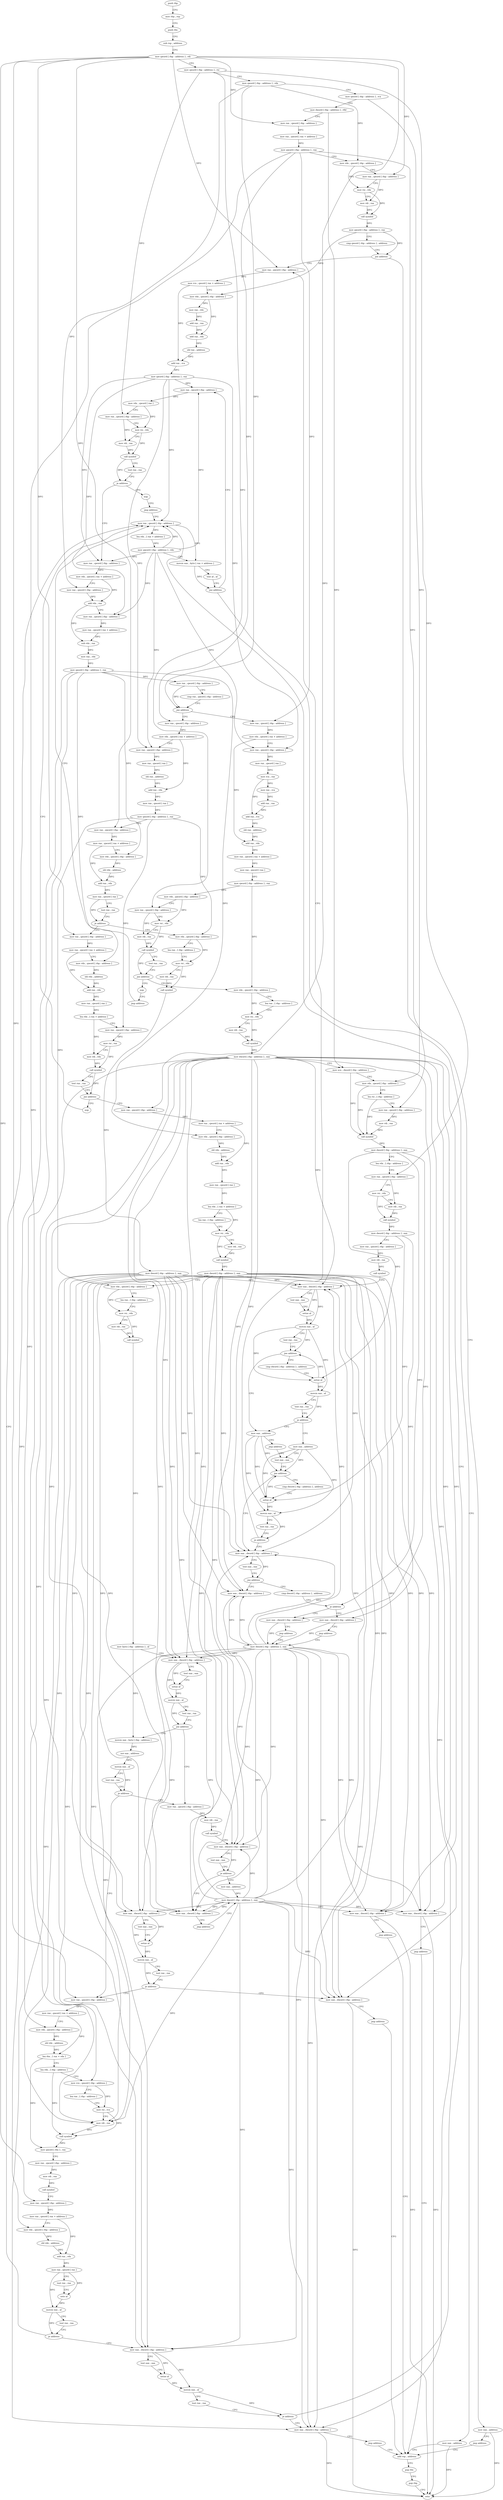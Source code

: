 digraph "func" {
"4317716" [label = "push rbp" ]
"4317717" [label = "mov rbp , rsp" ]
"4317720" [label = "push rbx" ]
"4317721" [label = "sub rsp , address" ]
"4317728" [label = "mov qword [ rbp - address ] , rdi" ]
"4317735" [label = "mov qword [ rbp - address ] , rsi" ]
"4317742" [label = "mov qword [ rbp - address ] , rdx" ]
"4317749" [label = "mov qword [ rbp - address ] , rcx" ]
"4317756" [label = "mov dword [ rbp - address ] , r8d" ]
"4317763" [label = "mov rax , qword [ rbp - address ]" ]
"4317770" [label = "mov rax , qword [ rax + address ]" ]
"4317777" [label = "mov qword [ rbp - address ] , rax" ]
"4317781" [label = "mov rdx , qword [ rbp - address ]" ]
"4317788" [label = "mov rax , qword [ rbp - address ]" ]
"4317795" [label = "mov rsi , rdx" ]
"4317798" [label = "mov rdi , rax" ]
"4317801" [label = "call symbol" ]
"4317806" [label = "mov qword [ rbp - address ] , rax" ]
"4317810" [label = "cmp qword [ rbp - address ] , address" ]
"4317815" [label = "jne address" ]
"4317827" [label = "mov rax , qword [ rbp - address ]" ]
"4317817" [label = "mov eax , address" ]
"4317834" [label = "mov rcx , qword [ rax + address ]" ]
"4317841" [label = "mov rdx , qword [ rbp - address ]" ]
"4317845" [label = "mov rax , rdx" ]
"4317848" [label = "add rax , rax" ]
"4317851" [label = "add rax , rdx" ]
"4317854" [label = "shl rax , address" ]
"4317858" [label = "add rax , rcx" ]
"4317861" [label = "mov qword [ rbp - address ] , rax" ]
"4317865" [label = "mov rax , qword [ rbp - address ]" ]
"4317822" [label = "jmp address" ]
"4318696" [label = "add rsp , address" ]
"4318660" [label = "nop" ]
"4318661" [label = "jmp address" ]
"4318667" [label = "mov rax , qword [ rbp - address ]" ]
"4317899" [label = "mov rax , qword [ rbp - address ]" ]
"4317903" [label = "mov rdx , qword [ rax + address ]" ]
"4317907" [label = "mov rax , qword [ rbp - address ]" ]
"4317914" [label = "add rdx , rax" ]
"4317917" [label = "mov rax , qword [ rbp - address ]" ]
"4317921" [label = "mov rax , qword [ rax + address ]" ]
"4317925" [label = "sub rdx , rax" ]
"4317928" [label = "mov rax , rdx" ]
"4317931" [label = "mov qword [ rbp - address ] , rax" ]
"4317935" [label = "mov rax , qword [ rbp - address ]" ]
"4317939" [label = "cmp rax , qword [ rbp - address ]" ]
"4317946" [label = "jne address" ]
"4318222" [label = "mov rax , qword [ rbp - address ]" ]
"4317952" [label = "mov rax , qword [ rbp - address ]" ]
"4318703" [label = "pop rbx" ]
"4318704" [label = "pop rbp" ]
"4318705" [label = "retn" ]
"4318671" [label = "lea rdx , [ rax + address ]" ]
"4318675" [label = "mov qword [ rbp - address ] , rdx" ]
"4318679" [label = "movzx eax , byte [ rax + address ]" ]
"4318683" [label = "test al , al" ]
"4318685" [label = "jne address" ]
"4318691" [label = "mov eax , address" ]
"4318226" [label = "mov rdx , qword [ rax + address ]" ]
"4318230" [label = "mov rax , qword [ rbp - address ]" ]
"4318234" [label = "mov rax , qword [ rax ]" ]
"4318237" [label = "shl rax , address" ]
"4318241" [label = "add rax , rdx" ]
"4318244" [label = "mov rax , qword [ rax ]" ]
"4318247" [label = "mov qword [ rbp - address ] , rax" ]
"4318251" [label = "mov rax , qword [ rbp - address ]" ]
"4318258" [label = "mov rax , qword [ rax + address ]" ]
"4318265" [label = "mov rdx , qword [ rbp - address ]" ]
"4318269" [label = "shl rdx , address" ]
"4318273" [label = "add rax , rdx" ]
"4318276" [label = "mov rax , qword [ rax ]" ]
"4318279" [label = "test rax , rax" ]
"4318282" [label = "je address" ]
"4318487" [label = "mov rdx , qword [ rbp - address ]" ]
"4318288" [label = "mov rax , qword [ rbp - address ]" ]
"4317956" [label = "mov rdx , qword [ rax + address ]" ]
"4317960" [label = "mov rax , qword [ rbp - address ]" ]
"4317964" [label = "mov rax , qword [ rax ]" ]
"4317967" [label = "mov rcx , rax" ]
"4317970" [label = "mov rax , rcx" ]
"4317973" [label = "add rax , rax" ]
"4317976" [label = "add rax , rcx" ]
"4317979" [label = "shl rax , address" ]
"4317983" [label = "add rax , rdx" ]
"4317986" [label = "mov rax , qword [ rax + address ]" ]
"4317990" [label = "mov rax , qword [ rax ]" ]
"4317993" [label = "mov qword [ rbp - address ] , rax" ]
"4317997" [label = "mov rdx , qword [ rbp - address ]" ]
"4318001" [label = "mov rax , qword [ rbp - address ]" ]
"4318008" [label = "mov rsi , rdx" ]
"4318011" [label = "mov rdi , rax" ]
"4318014" [label = "call symbol" ]
"4318019" [label = "test rax , rax" ]
"4318022" [label = "jne address" ]
"4318663" [label = "nop" ]
"4318028" [label = "mov rdx , qword [ rbp - address ]" ]
"4317869" [label = "mov rdx , qword [ rax ]" ]
"4317872" [label = "mov rax , qword [ rbp - address ]" ]
"4317879" [label = "mov rsi , rdx" ]
"4317882" [label = "mov rdi , rax" ]
"4317885" [label = "call symbol" ]
"4317890" [label = "test rax , rax" ]
"4317893" [label = "je address" ]
"4318491" [label = "lea rax , [ rbp - address ]" ]
"4318495" [label = "mov rsi , rdx" ]
"4318498" [label = "mov rdi , rax" ]
"4318501" [label = "call symbol" ]
"4318506" [label = "mov dword [ rbp - address ] , eax" ]
"4318509" [label = "mov eax , dword [ rbp - address ]" ]
"4318512" [label = "test eax , eax" ]
"4318514" [label = "setne al" ]
"4318517" [label = "movzx eax , al" ]
"4318520" [label = "test rax , rax" ]
"4318523" [label = "je address" ]
"4318533" [label = "mov rax , qword [ rbp - address ]" ]
"4318525" [label = "mov eax , dword [ rbp - address ]" ]
"4318295" [label = "mov rax , qword [ rax + address ]" ]
"4318302" [label = "mov rdx , qword [ rbp - address ]" ]
"4318306" [label = "shl rdx , address" ]
"4318310" [label = "add rax , rdx" ]
"4318313" [label = "mov rax , qword [ rax ]" ]
"4318316" [label = "lea rdx , [ rax + address ]" ]
"4318320" [label = "mov rax , qword [ rbp - address ]" ]
"4318324" [label = "mov rsi , rax" ]
"4318327" [label = "mov rdi , rdx" ]
"4318330" [label = "call symbol" ]
"4318335" [label = "test rax , rax" ]
"4318338" [label = "jne address" ]
"4318666" [label = "nop" ]
"4318344" [label = "mov rax , qword [ rbp - address ]" ]
"4318664" [label = "jmp address" ]
"4318032" [label = "lea rax , [ rbp - address ]" ]
"4318036" [label = "mov rsi , rdx" ]
"4318039" [label = "mov rdi , rax" ]
"4318042" [label = "call symbol" ]
"4318047" [label = "mov dword [ rbp - address ] , eax" ]
"4318050" [label = "mov ecx , dword [ rbp - address ]" ]
"4318056" [label = "mov rdx , qword [ rbp - address ]" ]
"4318063" [label = "lea rsi , [ rbp - address ]" ]
"4318067" [label = "mov rax , qword [ rbp - address ]" ]
"4318071" [label = "mov rdi , rax" ]
"4318074" [label = "call symbol" ]
"4318079" [label = "mov dword [ rbp - address ] , eax" ]
"4318082" [label = "lea rdx , [ rbp - address ]" ]
"4318086" [label = "mov rax , qword [ rbp - address ]" ]
"4318093" [label = "mov rsi , rdx" ]
"4318096" [label = "mov rdi , rax" ]
"4318099" [label = "call symbol" ]
"4318104" [label = "mov dword [ rbp - address ] , eax" ]
"4318107" [label = "mov rax , qword [ rbp - address ]" ]
"4318111" [label = "mov rdi , rax" ]
"4318114" [label = "call symbol" ]
"4318119" [label = "mov eax , dword [ rbp - address ]" ]
"4318122" [label = "test eax , eax" ]
"4318124" [label = "setne al" ]
"4318127" [label = "movzx eax , al" ]
"4318130" [label = "test rax , rax" ]
"4318133" [label = "jne address" ]
"4318150" [label = "mov eax , address" ]
"4318135" [label = "cmp dword [ rbp - address ] , address" ]
"4318540" [label = "mov rax , qword [ rax + address ]" ]
"4318547" [label = "mov rdx , qword [ rbp - address ]" ]
"4318551" [label = "shl rdx , address" ]
"4318555" [label = "lea rbx , [ rax + rdx ]" ]
"4318559" [label = "lea rdx , [ rbp - address ]" ]
"4318563" [label = "mov rcx , qword [ rbp - address ]" ]
"4318567" [label = "lea rax , [ rbp - address ]" ]
"4318571" [label = "mov rsi , rcx" ]
"4318574" [label = "mov rdi , rax" ]
"4318577" [label = "call symbol" ]
"4318582" [label = "mov qword [ rbx ] , rax" ]
"4318585" [label = "mov rax , qword [ rbp - address ]" ]
"4318589" [label = "mov rdi , rax" ]
"4318592" [label = "call symbol" ]
"4318597" [label = "mov rax , qword [ rbp - address ]" ]
"4318604" [label = "mov rax , qword [ rax + address ]" ]
"4318611" [label = "mov rdx , qword [ rbp - address ]" ]
"4318615" [label = "shl rdx , address" ]
"4318619" [label = "add rax , rdx" ]
"4318622" [label = "mov rax , qword [ rax ]" ]
"4318625" [label = "test rax , rax" ]
"4318628" [label = "sete al" ]
"4318631" [label = "movzx eax , al" ]
"4318634" [label = "test rax , rax" ]
"4318637" [label = "je address" ]
"4318639" [label = "mov eax , dword [ rbp - address ]" ]
"4318528" [label = "jmp address" ]
"4318351" [label = "mov rax , qword [ rax + address ]" ]
"4318358" [label = "mov rdx , qword [ rbp - address ]" ]
"4318362" [label = "shl rdx , address" ]
"4318366" [label = "add rax , rdx" ]
"4318369" [label = "mov rax , qword [ rax ]" ]
"4318372" [label = "lea rdx , [ rax + address ]" ]
"4318376" [label = "lea rax , [ rbp - address ]" ]
"4318380" [label = "mov rsi , rdx" ]
"4318383" [label = "mov rdi , rax" ]
"4318386" [label = "call symbol" ]
"4318391" [label = "mov dword [ rbp - address ] , eax" ]
"4318394" [label = "mov rdx , qword [ rbp - address ]" ]
"4318398" [label = "lea rax , [ rbp - address ]" ]
"4318402" [label = "mov rsi , rdx" ]
"4318405" [label = "mov rdi , rax" ]
"4318408" [label = "call symbol" ]
"4318413" [label = "mov byte [ rbp - address ] , al" ]
"4318416" [label = "mov eax , dword [ rbp - address ]" ]
"4318419" [label = "test eax , eax" ]
"4318421" [label = "setne al" ]
"4318424" [label = "movzx eax , al" ]
"4318427" [label = "test rax , rax" ]
"4318430" [label = "jne address" ]
"4318447" [label = "mov rax , qword [ rbp - address ]" ]
"4318432" [label = "movzx eax , byte [ rbp - address ]" ]
"4318155" [label = "jmp address" ]
"4318162" [label = "test eax , eax" ]
"4318139" [label = "setne al" ]
"4318142" [label = "movzx eax , al" ]
"4318145" [label = "test rax , rax" ]
"4318148" [label = "je address" ]
"4318157" [label = "mov eax , address" ]
"4318642" [label = "test eax , eax" ]
"4318644" [label = "setne al" ]
"4318647" [label = "movzx eax , al" ]
"4318650" [label = "test rax , rax" ]
"4318653" [label = "je address" ]
"4318655" [label = "mov eax , dword [ rbp - address ]" ]
"4318451" [label = "mov rdi , rax" ]
"4318454" [label = "call symbol" ]
"4318459" [label = "mov eax , dword [ rbp - address ]" ]
"4318462" [label = "test eax , eax" ]
"4318464" [label = "je address" ]
"4318471" [label = "mov eax , address" ]
"4318466" [label = "mov eax , dword [ rbp - address ]" ]
"4318436" [label = "xor eax , address" ]
"4318439" [label = "movzx eax , al" ]
"4318442" [label = "test rax , rax" ]
"4318445" [label = "je address" ]
"4318164" [label = "jne address" ]
"4318185" [label = "mov eax , dword [ rbp - address ]" ]
"4318166" [label = "cmp dword [ rbp - address ] , address" ]
"4318658" [label = "jmp address" ]
"4318476" [label = "mov dword [ rbp - address ] , eax" ]
"4318469" [label = "jmp address" ]
"4318188" [label = "test eax , eax" ]
"4318190" [label = "jne address" ]
"4318208" [label = "mov eax , dword [ rbp - address ]" ]
"4318192" [label = "cmp dword [ rbp - address ] , address" ]
"4318170" [label = "setne al" ]
"4318173" [label = "movzx eax , al" ]
"4318176" [label = "test rax , rax" ]
"4318179" [label = "je address" ]
"4318479" [label = "mov eax , dword [ rbp - address ]" ]
"4318482" [label = "jmp address" ]
"4318211" [label = "mov dword [ rbp - address ] , eax" ]
"4318196" [label = "je address" ]
"4318203" [label = "mov eax , dword [ rbp - address ]" ]
"4318198" [label = "mov eax , dword [ rbp - address ]" ]
"4318206" [label = "jmp address" ]
"4318201" [label = "jmp address" ]
"4318214" [label = "mov eax , dword [ rbp - address ]" ]
"4318217" [label = "jmp address" ]
"4317716" -> "4317717" [ label = "CFG" ]
"4317717" -> "4317720" [ label = "CFG" ]
"4317720" -> "4317721" [ label = "CFG" ]
"4317721" -> "4317728" [ label = "CFG" ]
"4317728" -> "4317735" [ label = "CFG" ]
"4317728" -> "4317763" [ label = "DFG" ]
"4317728" -> "4317788" [ label = "DFG" ]
"4317728" -> "4317827" [ label = "DFG" ]
"4317728" -> "4318251" [ label = "DFG" ]
"4317728" -> "4318288" [ label = "DFG" ]
"4317728" -> "4318533" [ label = "DFG" ]
"4317728" -> "4318597" [ label = "DFG" ]
"4317728" -> "4318344" [ label = "DFG" ]
"4317735" -> "4317742" [ label = "CFG" ]
"4317735" -> "4317872" [ label = "DFG" ]
"4317735" -> "4318001" [ label = "DFG" ]
"4317735" -> "4318086" [ label = "DFG" ]
"4317742" -> "4317749" [ label = "CFG" ]
"4317742" -> "4317781" [ label = "DFG" ]
"4317742" -> "4317907" [ label = "DFG" ]
"4317742" -> "4317946" [ label = "DFG" ]
"4317749" -> "4317756" [ label = "CFG" ]
"4317749" -> "4318056" [ label = "DFG" ]
"4317756" -> "4317763" [ label = "CFG" ]
"4317756" -> "4318050" [ label = "DFG" ]
"4317763" -> "4317770" [ label = "DFG" ]
"4317770" -> "4317777" [ label = "DFG" ]
"4317777" -> "4317781" [ label = "CFG" ]
"4317777" -> "4318222" [ label = "DFG" ]
"4317777" -> "4317952" [ label = "DFG" ]
"4317777" -> "4318067" [ label = "DFG" ]
"4317777" -> "4318563" [ label = "DFG" ]
"4317781" -> "4317788" [ label = "CFG" ]
"4317781" -> "4317795" [ label = "DFG" ]
"4317788" -> "4317795" [ label = "CFG" ]
"4317788" -> "4317798" [ label = "DFG" ]
"4317795" -> "4317798" [ label = "CFG" ]
"4317795" -> "4317801" [ label = "DFG" ]
"4317798" -> "4317801" [ label = "DFG" ]
"4317801" -> "4317806" [ label = "DFG" ]
"4317806" -> "4317810" [ label = "CFG" ]
"4317806" -> "4317815" [ label = "DFG" ]
"4317806" -> "4317841" [ label = "DFG" ]
"4317810" -> "4317815" [ label = "CFG" ]
"4317815" -> "4317827" [ label = "CFG" ]
"4317815" -> "4317817" [ label = "CFG" ]
"4317827" -> "4317834" [ label = "DFG" ]
"4317817" -> "4317822" [ label = "CFG" ]
"4317817" -> "4318705" [ label = "DFG" ]
"4317834" -> "4317841" [ label = "CFG" ]
"4317834" -> "4317858" [ label = "DFG" ]
"4317841" -> "4317845" [ label = "DFG" ]
"4317841" -> "4317851" [ label = "DFG" ]
"4317845" -> "4317848" [ label = "DFG" ]
"4317848" -> "4317851" [ label = "DFG" ]
"4317851" -> "4317854" [ label = "DFG" ]
"4317854" -> "4317858" [ label = "DFG" ]
"4317858" -> "4317861" [ label = "DFG" ]
"4317861" -> "4317865" [ label = "DFG" ]
"4317861" -> "4317899" [ label = "DFG" ]
"4317861" -> "4317917" [ label = "DFG" ]
"4317861" -> "4318667" [ label = "DFG" ]
"4317861" -> "4318230" [ label = "DFG" ]
"4317861" -> "4317960" [ label = "DFG" ]
"4317865" -> "4317869" [ label = "DFG" ]
"4317822" -> "4318696" [ label = "CFG" ]
"4318696" -> "4318703" [ label = "CFG" ]
"4318660" -> "4318661" [ label = "CFG" ]
"4318661" -> "4318667" [ label = "CFG" ]
"4318667" -> "4318671" [ label = "DFG" ]
"4318667" -> "4318679" [ label = "DFG" ]
"4317899" -> "4317903" [ label = "DFG" ]
"4317903" -> "4317907" [ label = "CFG" ]
"4317903" -> "4317914" [ label = "DFG" ]
"4317907" -> "4317914" [ label = "DFG" ]
"4317914" -> "4317917" [ label = "CFG" ]
"4317914" -> "4317925" [ label = "DFG" ]
"4317917" -> "4317921" [ label = "DFG" ]
"4317921" -> "4317925" [ label = "DFG" ]
"4317925" -> "4317928" [ label = "DFG" ]
"4317928" -> "4317931" [ label = "DFG" ]
"4317931" -> "4317935" [ label = "DFG" ]
"4317931" -> "4318265" [ label = "DFG" ]
"4317931" -> "4318302" [ label = "DFG" ]
"4317931" -> "4318547" [ label = "DFG" ]
"4317931" -> "4318611" [ label = "DFG" ]
"4317931" -> "4318358" [ label = "DFG" ]
"4317935" -> "4317939" [ label = "CFG" ]
"4317935" -> "4317946" [ label = "DFG" ]
"4317939" -> "4317946" [ label = "CFG" ]
"4317946" -> "4318222" [ label = "CFG" ]
"4317946" -> "4317952" [ label = "CFG" ]
"4318222" -> "4318226" [ label = "DFG" ]
"4317952" -> "4317956" [ label = "DFG" ]
"4318703" -> "4318704" [ label = "CFG" ]
"4318704" -> "4318705" [ label = "CFG" ]
"4318671" -> "4318675" [ label = "DFG" ]
"4318675" -> "4318679" [ label = "CFG" ]
"4318675" -> "4317865" [ label = "DFG" ]
"4318675" -> "4317899" [ label = "DFG" ]
"4318675" -> "4317917" [ label = "DFG" ]
"4318675" -> "4318667" [ label = "DFG" ]
"4318675" -> "4318230" [ label = "DFG" ]
"4318675" -> "4317960" [ label = "DFG" ]
"4318679" -> "4318683" [ label = "CFG" ]
"4318679" -> "4318685" [ label = "DFG" ]
"4318683" -> "4318685" [ label = "CFG" ]
"4318685" -> "4317865" [ label = "CFG" ]
"4318685" -> "4318691" [ label = "CFG" ]
"4318691" -> "4318696" [ label = "CFG" ]
"4318691" -> "4318705" [ label = "DFG" ]
"4318226" -> "4318230" [ label = "CFG" ]
"4318226" -> "4318241" [ label = "DFG" ]
"4318230" -> "4318234" [ label = "DFG" ]
"4318234" -> "4318237" [ label = "DFG" ]
"4318237" -> "4318241" [ label = "DFG" ]
"4318241" -> "4318244" [ label = "DFG" ]
"4318244" -> "4318247" [ label = "DFG" ]
"4318247" -> "4318251" [ label = "CFG" ]
"4318247" -> "4318487" [ label = "DFG" ]
"4318247" -> "4318320" [ label = "DFG" ]
"4318247" -> "4318394" [ label = "DFG" ]
"4318251" -> "4318258" [ label = "DFG" ]
"4318258" -> "4318265" [ label = "CFG" ]
"4318258" -> "4318273" [ label = "DFG" ]
"4318265" -> "4318269" [ label = "DFG" ]
"4318269" -> "4318273" [ label = "DFG" ]
"4318273" -> "4318276" [ label = "DFG" ]
"4318276" -> "4318279" [ label = "CFG" ]
"4318276" -> "4318282" [ label = "DFG" ]
"4318279" -> "4318282" [ label = "CFG" ]
"4318282" -> "4318487" [ label = "CFG" ]
"4318282" -> "4318288" [ label = "CFG" ]
"4318487" -> "4318491" [ label = "CFG" ]
"4318487" -> "4318495" [ label = "DFG" ]
"4318288" -> "4318295" [ label = "DFG" ]
"4317956" -> "4317960" [ label = "CFG" ]
"4317956" -> "4317983" [ label = "DFG" ]
"4317960" -> "4317964" [ label = "DFG" ]
"4317964" -> "4317967" [ label = "DFG" ]
"4317967" -> "4317970" [ label = "DFG" ]
"4317967" -> "4317976" [ label = "DFG" ]
"4317970" -> "4317973" [ label = "DFG" ]
"4317973" -> "4317976" [ label = "DFG" ]
"4317976" -> "4317979" [ label = "DFG" ]
"4317979" -> "4317983" [ label = "DFG" ]
"4317983" -> "4317986" [ label = "DFG" ]
"4317986" -> "4317990" [ label = "DFG" ]
"4317990" -> "4317993" [ label = "DFG" ]
"4317993" -> "4317997" [ label = "DFG" ]
"4317993" -> "4318028" [ label = "DFG" ]
"4317997" -> "4318001" [ label = "CFG" ]
"4317997" -> "4318008" [ label = "DFG" ]
"4318001" -> "4318008" [ label = "CFG" ]
"4318001" -> "4318011" [ label = "DFG" ]
"4318008" -> "4318011" [ label = "CFG" ]
"4318008" -> "4318014" [ label = "DFG" ]
"4318011" -> "4318014" [ label = "DFG" ]
"4318014" -> "4318019" [ label = "CFG" ]
"4318014" -> "4318022" [ label = "DFG" ]
"4318019" -> "4318022" [ label = "CFG" ]
"4318022" -> "4318663" [ label = "CFG" ]
"4318022" -> "4318028" [ label = "CFG" ]
"4318663" -> "4318664" [ label = "CFG" ]
"4318028" -> "4318032" [ label = "CFG" ]
"4318028" -> "4318036" [ label = "DFG" ]
"4317869" -> "4317872" [ label = "CFG" ]
"4317869" -> "4317879" [ label = "DFG" ]
"4317872" -> "4317879" [ label = "CFG" ]
"4317872" -> "4317882" [ label = "DFG" ]
"4317879" -> "4317882" [ label = "CFG" ]
"4317879" -> "4317885" [ label = "DFG" ]
"4317882" -> "4317885" [ label = "DFG" ]
"4317885" -> "4317890" [ label = "CFG" ]
"4317885" -> "4317893" [ label = "DFG" ]
"4317890" -> "4317893" [ label = "CFG" ]
"4317893" -> "4318660" [ label = "CFG" ]
"4317893" -> "4317899" [ label = "CFG" ]
"4318491" -> "4318495" [ label = "CFG" ]
"4318495" -> "4318498" [ label = "CFG" ]
"4318495" -> "4318501" [ label = "DFG" ]
"4318498" -> "4318501" [ label = "DFG" ]
"4318501" -> "4318506" [ label = "DFG" ]
"4318506" -> "4318509" [ label = "DFG" ]
"4318506" -> "4318119" [ label = "DFG" ]
"4318506" -> "4318525" [ label = "DFG" ]
"4318506" -> "4318416" [ label = "DFG" ]
"4318506" -> "4318639" [ label = "DFG" ]
"4318506" -> "4318459" [ label = "DFG" ]
"4318506" -> "4318655" [ label = "DFG" ]
"4318506" -> "4318466" [ label = "DFG" ]
"4318506" -> "4318185" [ label = "DFG" ]
"4318506" -> "4318479" [ label = "DFG" ]
"4318506" -> "4318208" [ label = "DFG" ]
"4318506" -> "4318214" [ label = "DFG" ]
"4318506" -> "4318574" [ label = "DFG" ]
"4318509" -> "4318512" [ label = "CFG" ]
"4318509" -> "4318514" [ label = "DFG" ]
"4318509" -> "4318517" [ label = "DFG" ]
"4318512" -> "4318514" [ label = "CFG" ]
"4318514" -> "4318517" [ label = "DFG" ]
"4318517" -> "4318520" [ label = "CFG" ]
"4318517" -> "4318523" [ label = "DFG" ]
"4318520" -> "4318523" [ label = "CFG" ]
"4318523" -> "4318533" [ label = "CFG" ]
"4318523" -> "4318525" [ label = "CFG" ]
"4318533" -> "4318540" [ label = "DFG" ]
"4318525" -> "4318528" [ label = "CFG" ]
"4318525" -> "4318705" [ label = "DFG" ]
"4318295" -> "4318302" [ label = "CFG" ]
"4318295" -> "4318310" [ label = "DFG" ]
"4318302" -> "4318306" [ label = "DFG" ]
"4318306" -> "4318310" [ label = "DFG" ]
"4318310" -> "4318313" [ label = "DFG" ]
"4318313" -> "4318316" [ label = "DFG" ]
"4318316" -> "4318320" [ label = "CFG" ]
"4318316" -> "4318327" [ label = "DFG" ]
"4318320" -> "4318324" [ label = "DFG" ]
"4318324" -> "4318327" [ label = "CFG" ]
"4318324" -> "4318330" [ label = "DFG" ]
"4318327" -> "4318330" [ label = "DFG" ]
"4318330" -> "4318335" [ label = "CFG" ]
"4318330" -> "4318338" [ label = "DFG" ]
"4318335" -> "4318338" [ label = "CFG" ]
"4318338" -> "4318666" [ label = "CFG" ]
"4318338" -> "4318344" [ label = "CFG" ]
"4318666" -> "4318667" [ label = "CFG" ]
"4318344" -> "4318351" [ label = "DFG" ]
"4318664" -> "4318667" [ label = "CFG" ]
"4318032" -> "4318036" [ label = "CFG" ]
"4318036" -> "4318039" [ label = "CFG" ]
"4318036" -> "4318042" [ label = "DFG" ]
"4318039" -> "4318042" [ label = "DFG" ]
"4318042" -> "4318047" [ label = "DFG" ]
"4318047" -> "4318050" [ label = "CFG" ]
"4318047" -> "4318509" [ label = "DFG" ]
"4318047" -> "4318119" [ label = "DFG" ]
"4318047" -> "4318525" [ label = "DFG" ]
"4318047" -> "4318416" [ label = "DFG" ]
"4318047" -> "4318639" [ label = "DFG" ]
"4318047" -> "4318459" [ label = "DFG" ]
"4318047" -> "4318655" [ label = "DFG" ]
"4318047" -> "4318466" [ label = "DFG" ]
"4318047" -> "4318185" [ label = "DFG" ]
"4318047" -> "4318479" [ label = "DFG" ]
"4318047" -> "4318208" [ label = "DFG" ]
"4318047" -> "4318214" [ label = "DFG" ]
"4318047" -> "4318574" [ label = "DFG" ]
"4318050" -> "4318056" [ label = "CFG" ]
"4318050" -> "4318074" [ label = "DFG" ]
"4318056" -> "4318063" [ label = "CFG" ]
"4318056" -> "4318074" [ label = "DFG" ]
"4318063" -> "4318067" [ label = "CFG" ]
"4318063" -> "4318074" [ label = "DFG" ]
"4318067" -> "4318071" [ label = "DFG" ]
"4318071" -> "4318074" [ label = "DFG" ]
"4318074" -> "4318079" [ label = "DFG" ]
"4318079" -> "4318082" [ label = "CFG" ]
"4318079" -> "4318139" [ label = "DFG" ]
"4318079" -> "4318196" [ label = "DFG" ]
"4318079" -> "4318198" [ label = "DFG" ]
"4318082" -> "4318086" [ label = "CFG" ]
"4318086" -> "4318093" [ label = "CFG" ]
"4318086" -> "4318096" [ label = "DFG" ]
"4318093" -> "4318096" [ label = "CFG" ]
"4318093" -> "4318099" [ label = "DFG" ]
"4318096" -> "4318099" [ label = "DFG" ]
"4318099" -> "4318104" [ label = "DFG" ]
"4318104" -> "4318107" [ label = "CFG" ]
"4318104" -> "4318170" [ label = "DFG" ]
"4318104" -> "4318203" [ label = "DFG" ]
"4318107" -> "4318111" [ label = "DFG" ]
"4318111" -> "4318114" [ label = "DFG" ]
"4318114" -> "4318119" [ label = "CFG" ]
"4318119" -> "4318122" [ label = "CFG" ]
"4318119" -> "4318124" [ label = "DFG" ]
"4318119" -> "4318127" [ label = "DFG" ]
"4318122" -> "4318124" [ label = "CFG" ]
"4318124" -> "4318127" [ label = "DFG" ]
"4318127" -> "4318130" [ label = "CFG" ]
"4318127" -> "4318133" [ label = "DFG" ]
"4318127" -> "4318139" [ label = "DFG" ]
"4318127" -> "4318142" [ label = "DFG" ]
"4318130" -> "4318133" [ label = "CFG" ]
"4318133" -> "4318150" [ label = "CFG" ]
"4318133" -> "4318135" [ label = "CFG" ]
"4318150" -> "4318155" [ label = "CFG" ]
"4318150" -> "4318164" [ label = "DFG" ]
"4318150" -> "4318170" [ label = "DFG" ]
"4318150" -> "4318173" [ label = "DFG" ]
"4318135" -> "4318139" [ label = "CFG" ]
"4318540" -> "4318547" [ label = "CFG" ]
"4318540" -> "4318555" [ label = "DFG" ]
"4318547" -> "4318551" [ label = "DFG" ]
"4318551" -> "4318555" [ label = "DFG" ]
"4318555" -> "4318559" [ label = "CFG" ]
"4318555" -> "4318582" [ label = "DFG" ]
"4318559" -> "4318563" [ label = "CFG" ]
"4318559" -> "4318577" [ label = "DFG" ]
"4318563" -> "4318567" [ label = "CFG" ]
"4318563" -> "4318571" [ label = "DFG" ]
"4318567" -> "4318571" [ label = "CFG" ]
"4318571" -> "4318574" [ label = "CFG" ]
"4318571" -> "4318577" [ label = "DFG" ]
"4318574" -> "4318577" [ label = "DFG" ]
"4318577" -> "4318582" [ label = "DFG" ]
"4318582" -> "4318585" [ label = "CFG" ]
"4318585" -> "4318589" [ label = "DFG" ]
"4318589" -> "4318592" [ label = "DFG" ]
"4318592" -> "4318597" [ label = "CFG" ]
"4318597" -> "4318604" [ label = "DFG" ]
"4318604" -> "4318611" [ label = "CFG" ]
"4318604" -> "4318619" [ label = "DFG" ]
"4318611" -> "4318615" [ label = "DFG" ]
"4318615" -> "4318619" [ label = "DFG" ]
"4318619" -> "4318622" [ label = "DFG" ]
"4318622" -> "4318625" [ label = "CFG" ]
"4318622" -> "4318628" [ label = "DFG" ]
"4318622" -> "4318631" [ label = "DFG" ]
"4318625" -> "4318628" [ label = "CFG" ]
"4318628" -> "4318631" [ label = "DFG" ]
"4318631" -> "4318634" [ label = "CFG" ]
"4318631" -> "4318637" [ label = "DFG" ]
"4318634" -> "4318637" [ label = "CFG" ]
"4318637" -> "4318667" [ label = "CFG" ]
"4318637" -> "4318639" [ label = "CFG" ]
"4318639" -> "4318642" [ label = "CFG" ]
"4318639" -> "4318644" [ label = "DFG" ]
"4318639" -> "4318647" [ label = "DFG" ]
"4318528" -> "4318696" [ label = "CFG" ]
"4318351" -> "4318358" [ label = "CFG" ]
"4318351" -> "4318366" [ label = "DFG" ]
"4318358" -> "4318362" [ label = "DFG" ]
"4318362" -> "4318366" [ label = "DFG" ]
"4318366" -> "4318369" [ label = "DFG" ]
"4318369" -> "4318372" [ label = "DFG" ]
"4318372" -> "4318376" [ label = "CFG" ]
"4318372" -> "4318380" [ label = "DFG" ]
"4318376" -> "4318380" [ label = "CFG" ]
"4318380" -> "4318383" [ label = "CFG" ]
"4318380" -> "4318386" [ label = "DFG" ]
"4318383" -> "4318386" [ label = "DFG" ]
"4318386" -> "4318391" [ label = "DFG" ]
"4318391" -> "4318394" [ label = "CFG" ]
"4318391" -> "4318509" [ label = "DFG" ]
"4318391" -> "4318119" [ label = "DFG" ]
"4318391" -> "4318574" [ label = "DFG" ]
"4318391" -> "4318525" [ label = "DFG" ]
"4318391" -> "4318416" [ label = "DFG" ]
"4318391" -> "4318639" [ label = "DFG" ]
"4318391" -> "4318459" [ label = "DFG" ]
"4318391" -> "4318655" [ label = "DFG" ]
"4318391" -> "4318466" [ label = "DFG" ]
"4318391" -> "4318185" [ label = "DFG" ]
"4318391" -> "4318479" [ label = "DFG" ]
"4318391" -> "4318208" [ label = "DFG" ]
"4318391" -> "4318214" [ label = "DFG" ]
"4318394" -> "4318398" [ label = "CFG" ]
"4318394" -> "4318402" [ label = "DFG" ]
"4318398" -> "4318402" [ label = "CFG" ]
"4318402" -> "4318405" [ label = "CFG" ]
"4318402" -> "4318408" [ label = "DFG" ]
"4318405" -> "4318408" [ label = "DFG" ]
"4318408" -> "4318413" [ label = "DFG" ]
"4318413" -> "4318416" [ label = "CFG" ]
"4318413" -> "4318432" [ label = "DFG" ]
"4318416" -> "4318419" [ label = "CFG" ]
"4318416" -> "4318421" [ label = "DFG" ]
"4318416" -> "4318424" [ label = "DFG" ]
"4318419" -> "4318421" [ label = "CFG" ]
"4318421" -> "4318424" [ label = "DFG" ]
"4318424" -> "4318427" [ label = "CFG" ]
"4318424" -> "4318430" [ label = "DFG" ]
"4318427" -> "4318430" [ label = "CFG" ]
"4318430" -> "4318447" [ label = "CFG" ]
"4318430" -> "4318432" [ label = "CFG" ]
"4318447" -> "4318451" [ label = "DFG" ]
"4318432" -> "4318436" [ label = "DFG" ]
"4318155" -> "4318162" [ label = "CFG" ]
"4318162" -> "4318164" [ label = "CFG" ]
"4318139" -> "4318142" [ label = "DFG" ]
"4318139" -> "4318133" [ label = "DFG" ]
"4318142" -> "4318145" [ label = "CFG" ]
"4318142" -> "4318148" [ label = "DFG" ]
"4318145" -> "4318148" [ label = "CFG" ]
"4318148" -> "4318157" [ label = "CFG" ]
"4318148" -> "4318150" [ label = "CFG" ]
"4318157" -> "4318162" [ label = "CFG" ]
"4318157" -> "4318164" [ label = "DFG" ]
"4318157" -> "4318170" [ label = "DFG" ]
"4318157" -> "4318173" [ label = "DFG" ]
"4318642" -> "4318644" [ label = "CFG" ]
"4318644" -> "4318647" [ label = "DFG" ]
"4318647" -> "4318650" [ label = "CFG" ]
"4318647" -> "4318653" [ label = "DFG" ]
"4318650" -> "4318653" [ label = "CFG" ]
"4318653" -> "4318667" [ label = "CFG" ]
"4318653" -> "4318655" [ label = "CFG" ]
"4318655" -> "4318658" [ label = "CFG" ]
"4318655" -> "4318705" [ label = "DFG" ]
"4318451" -> "4318454" [ label = "DFG" ]
"4318454" -> "4318459" [ label = "CFG" ]
"4318459" -> "4318462" [ label = "CFG" ]
"4318459" -> "4318464" [ label = "DFG" ]
"4318462" -> "4318464" [ label = "CFG" ]
"4318464" -> "4318471" [ label = "CFG" ]
"4318464" -> "4318466" [ label = "CFG" ]
"4318471" -> "4318476" [ label = "DFG" ]
"4318466" -> "4318469" [ label = "CFG" ]
"4318466" -> "4318476" [ label = "DFG" ]
"4318436" -> "4318439" [ label = "DFG" ]
"4318439" -> "4318442" [ label = "CFG" ]
"4318439" -> "4318445" [ label = "DFG" ]
"4318442" -> "4318445" [ label = "CFG" ]
"4318445" -> "4318533" [ label = "CFG" ]
"4318445" -> "4318447" [ label = "CFG" ]
"4318164" -> "4318185" [ label = "CFG" ]
"4318164" -> "4318166" [ label = "CFG" ]
"4318185" -> "4318188" [ label = "CFG" ]
"4318185" -> "4318190" [ label = "DFG" ]
"4318166" -> "4318170" [ label = "CFG" ]
"4318658" -> "4318696" [ label = "CFG" ]
"4318476" -> "4318479" [ label = "DFG" ]
"4318476" -> "4318509" [ label = "DFG" ]
"4318476" -> "4318119" [ label = "DFG" ]
"4318476" -> "4318574" [ label = "DFG" ]
"4318476" -> "4318525" [ label = "DFG" ]
"4318476" -> "4318416" [ label = "DFG" ]
"4318476" -> "4318639" [ label = "DFG" ]
"4318476" -> "4318459" [ label = "DFG" ]
"4318476" -> "4318655" [ label = "DFG" ]
"4318476" -> "4318466" [ label = "DFG" ]
"4318476" -> "4318185" [ label = "DFG" ]
"4318476" -> "4318208" [ label = "DFG" ]
"4318476" -> "4318214" [ label = "DFG" ]
"4318469" -> "4318476" [ label = "CFG" ]
"4318188" -> "4318190" [ label = "CFG" ]
"4318190" -> "4318208" [ label = "CFG" ]
"4318190" -> "4318192" [ label = "CFG" ]
"4318208" -> "4318211" [ label = "DFG" ]
"4318192" -> "4318196" [ label = "CFG" ]
"4318170" -> "4318173" [ label = "DFG" ]
"4318170" -> "4318164" [ label = "DFG" ]
"4318173" -> "4318176" [ label = "CFG" ]
"4318173" -> "4318179" [ label = "DFG" ]
"4318176" -> "4318179" [ label = "CFG" ]
"4318179" -> "4317827" [ label = "CFG" ]
"4318179" -> "4318185" [ label = "CFG" ]
"4318479" -> "4318482" [ label = "CFG" ]
"4318479" -> "4318705" [ label = "DFG" ]
"4318482" -> "4318696" [ label = "CFG" ]
"4318211" -> "4318214" [ label = "DFG" ]
"4318211" -> "4318509" [ label = "DFG" ]
"4318211" -> "4318119" [ label = "DFG" ]
"4318211" -> "4318574" [ label = "DFG" ]
"4318211" -> "4318525" [ label = "DFG" ]
"4318211" -> "4318416" [ label = "DFG" ]
"4318211" -> "4318639" [ label = "DFG" ]
"4318211" -> "4318459" [ label = "DFG" ]
"4318211" -> "4318655" [ label = "DFG" ]
"4318211" -> "4318466" [ label = "DFG" ]
"4318211" -> "4318185" [ label = "DFG" ]
"4318211" -> "4318479" [ label = "DFG" ]
"4318211" -> "4318208" [ label = "DFG" ]
"4318196" -> "4318203" [ label = "CFG" ]
"4318196" -> "4318198" [ label = "CFG" ]
"4318203" -> "4318206" [ label = "CFG" ]
"4318203" -> "4318211" [ label = "DFG" ]
"4318198" -> "4318201" [ label = "CFG" ]
"4318198" -> "4318211" [ label = "DFG" ]
"4318206" -> "4318211" [ label = "CFG" ]
"4318201" -> "4318211" [ label = "CFG" ]
"4318214" -> "4318217" [ label = "CFG" ]
"4318214" -> "4318705" [ label = "DFG" ]
"4318217" -> "4318696" [ label = "CFG" ]
}
